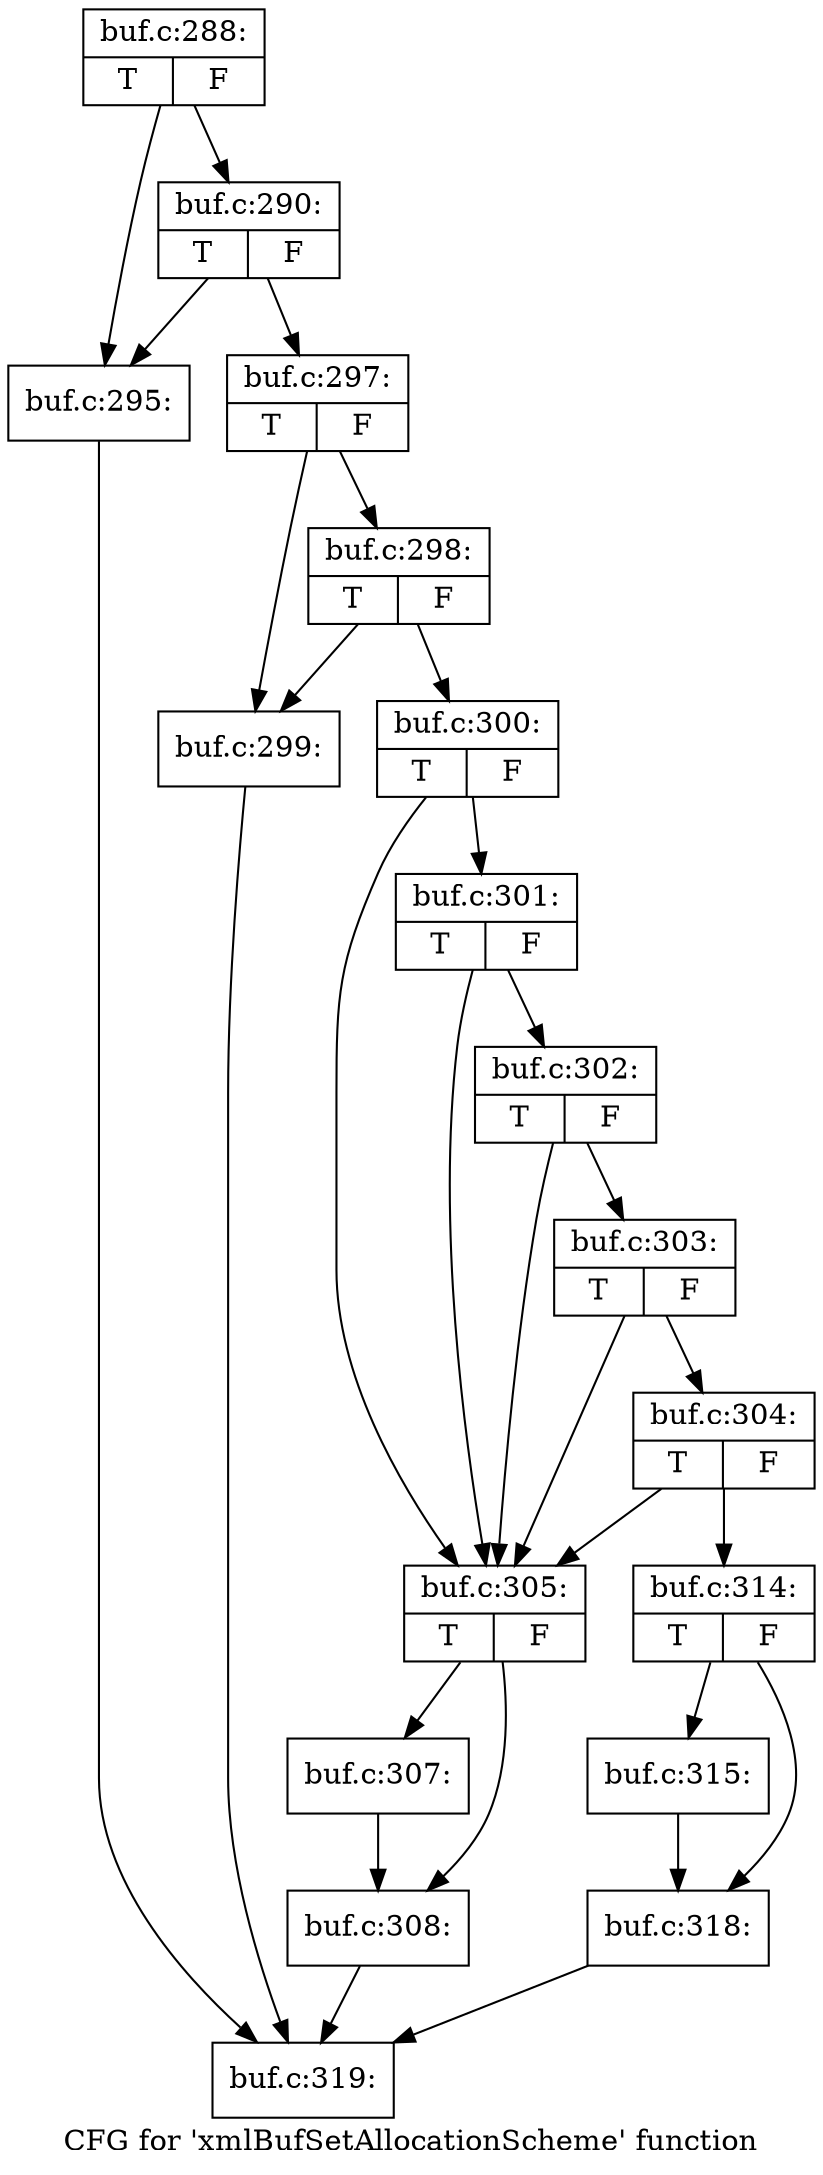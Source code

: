 digraph "CFG for 'xmlBufSetAllocationScheme' function" {
	label="CFG for 'xmlBufSetAllocationScheme' function";

	Node0x556b570 [shape=record,label="{buf.c:288:|{<s0>T|<s1>F}}"];
	Node0x556b570 -> Node0x556b2b0;
	Node0x556b570 -> Node0x556b350;
	Node0x556b350 [shape=record,label="{buf.c:290:|{<s0>T|<s1>F}}"];
	Node0x556b350 -> Node0x556b2b0;
	Node0x556b350 -> Node0x556b300;
	Node0x556b2b0 [shape=record,label="{buf.c:295:}"];
	Node0x556b2b0 -> Node0x556b880;
	Node0x556b300 [shape=record,label="{buf.c:297:|{<s0>T|<s1>F}}"];
	Node0x556b300 -> Node0x5559690;
	Node0x556b300 -> Node0x555e280;
	Node0x555e280 [shape=record,label="{buf.c:298:|{<s0>T|<s1>F}}"];
	Node0x555e280 -> Node0x5559690;
	Node0x555e280 -> Node0x555e230;
	Node0x5559690 [shape=record,label="{buf.c:299:}"];
	Node0x5559690 -> Node0x556b880;
	Node0x555e230 [shape=record,label="{buf.c:300:|{<s0>T|<s1>F}}"];
	Node0x555e230 -> Node0x556e460;
	Node0x555e230 -> Node0x556e680;
	Node0x556e680 [shape=record,label="{buf.c:301:|{<s0>T|<s1>F}}"];
	Node0x556e680 -> Node0x556e460;
	Node0x556e680 -> Node0x556e600;
	Node0x556e600 [shape=record,label="{buf.c:302:|{<s0>T|<s1>F}}"];
	Node0x556e600 -> Node0x556e460;
	Node0x556e600 -> Node0x556e580;
	Node0x556e580 [shape=record,label="{buf.c:303:|{<s0>T|<s1>F}}"];
	Node0x556e580 -> Node0x556e460;
	Node0x556e580 -> Node0x556e500;
	Node0x556e500 [shape=record,label="{buf.c:304:|{<s0>T|<s1>F}}"];
	Node0x556e500 -> Node0x556e460;
	Node0x556e500 -> Node0x556e4b0;
	Node0x556e460 [shape=record,label="{buf.c:305:|{<s0>T|<s1>F}}"];
	Node0x556e460 -> Node0x556f4b0;
	Node0x556e460 -> Node0x556f500;
	Node0x556f4b0 [shape=record,label="{buf.c:307:}"];
	Node0x556f4b0 -> Node0x556f500;
	Node0x556f500 [shape=record,label="{buf.c:308:}"];
	Node0x556f500 -> Node0x556b880;
	Node0x556e4b0 [shape=record,label="{buf.c:314:|{<s0>T|<s1>F}}"];
	Node0x556e4b0 -> Node0x556ff50;
	Node0x556e4b0 -> Node0x556ffa0;
	Node0x556ff50 [shape=record,label="{buf.c:315:}"];
	Node0x556ff50 -> Node0x556ffa0;
	Node0x556ffa0 [shape=record,label="{buf.c:318:}"];
	Node0x556ffa0 -> Node0x556b880;
	Node0x556b880 [shape=record,label="{buf.c:319:}"];
}
